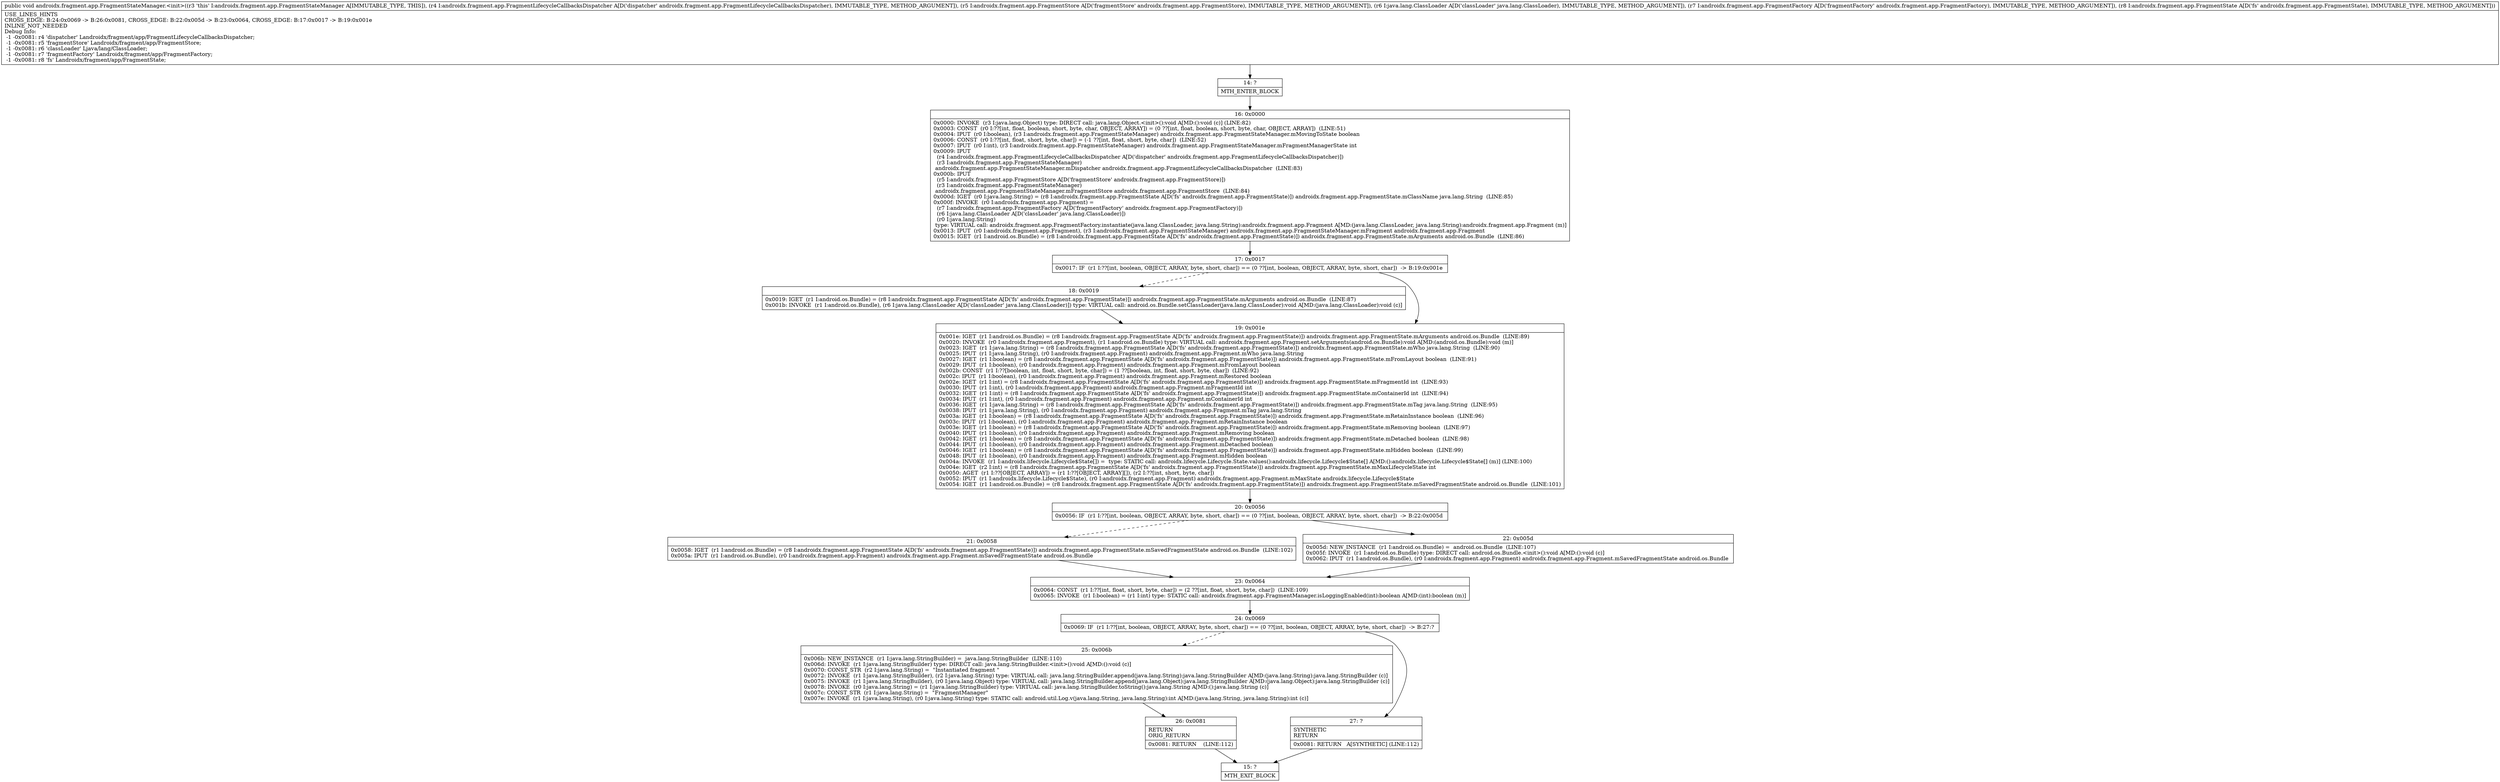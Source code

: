 digraph "CFG forandroidx.fragment.app.FragmentStateManager.\<init\>(Landroidx\/fragment\/app\/FragmentLifecycleCallbacksDispatcher;Landroidx\/fragment\/app\/FragmentStore;Ljava\/lang\/ClassLoader;Landroidx\/fragment\/app\/FragmentFactory;Landroidx\/fragment\/app\/FragmentState;)V" {
Node_14 [shape=record,label="{14\:\ ?|MTH_ENTER_BLOCK\l}"];
Node_16 [shape=record,label="{16\:\ 0x0000|0x0000: INVOKE  (r3 I:java.lang.Object) type: DIRECT call: java.lang.Object.\<init\>():void A[MD:():void (c)] (LINE:82)\l0x0003: CONST  (r0 I:??[int, float, boolean, short, byte, char, OBJECT, ARRAY]) = (0 ??[int, float, boolean, short, byte, char, OBJECT, ARRAY])  (LINE:51)\l0x0004: IPUT  (r0 I:boolean), (r3 I:androidx.fragment.app.FragmentStateManager) androidx.fragment.app.FragmentStateManager.mMovingToState boolean \l0x0006: CONST  (r0 I:??[int, float, short, byte, char]) = (\-1 ??[int, float, short, byte, char])  (LINE:52)\l0x0007: IPUT  (r0 I:int), (r3 I:androidx.fragment.app.FragmentStateManager) androidx.fragment.app.FragmentStateManager.mFragmentManagerState int \l0x0009: IPUT  \l  (r4 I:androidx.fragment.app.FragmentLifecycleCallbacksDispatcher A[D('dispatcher' androidx.fragment.app.FragmentLifecycleCallbacksDispatcher)])\l  (r3 I:androidx.fragment.app.FragmentStateManager)\l androidx.fragment.app.FragmentStateManager.mDispatcher androidx.fragment.app.FragmentLifecycleCallbacksDispatcher  (LINE:83)\l0x000b: IPUT  \l  (r5 I:androidx.fragment.app.FragmentStore A[D('fragmentStore' androidx.fragment.app.FragmentStore)])\l  (r3 I:androidx.fragment.app.FragmentStateManager)\l androidx.fragment.app.FragmentStateManager.mFragmentStore androidx.fragment.app.FragmentStore  (LINE:84)\l0x000d: IGET  (r0 I:java.lang.String) = (r8 I:androidx.fragment.app.FragmentState A[D('fs' androidx.fragment.app.FragmentState)]) androidx.fragment.app.FragmentState.mClassName java.lang.String  (LINE:85)\l0x000f: INVOKE  (r0 I:androidx.fragment.app.Fragment) = \l  (r7 I:androidx.fragment.app.FragmentFactory A[D('fragmentFactory' androidx.fragment.app.FragmentFactory)])\l  (r6 I:java.lang.ClassLoader A[D('classLoader' java.lang.ClassLoader)])\l  (r0 I:java.lang.String)\l type: VIRTUAL call: androidx.fragment.app.FragmentFactory.instantiate(java.lang.ClassLoader, java.lang.String):androidx.fragment.app.Fragment A[MD:(java.lang.ClassLoader, java.lang.String):androidx.fragment.app.Fragment (m)]\l0x0013: IPUT  (r0 I:androidx.fragment.app.Fragment), (r3 I:androidx.fragment.app.FragmentStateManager) androidx.fragment.app.FragmentStateManager.mFragment androidx.fragment.app.Fragment \l0x0015: IGET  (r1 I:android.os.Bundle) = (r8 I:androidx.fragment.app.FragmentState A[D('fs' androidx.fragment.app.FragmentState)]) androidx.fragment.app.FragmentState.mArguments android.os.Bundle  (LINE:86)\l}"];
Node_17 [shape=record,label="{17\:\ 0x0017|0x0017: IF  (r1 I:??[int, boolean, OBJECT, ARRAY, byte, short, char]) == (0 ??[int, boolean, OBJECT, ARRAY, byte, short, char])  \-\> B:19:0x001e \l}"];
Node_18 [shape=record,label="{18\:\ 0x0019|0x0019: IGET  (r1 I:android.os.Bundle) = (r8 I:androidx.fragment.app.FragmentState A[D('fs' androidx.fragment.app.FragmentState)]) androidx.fragment.app.FragmentState.mArguments android.os.Bundle  (LINE:87)\l0x001b: INVOKE  (r1 I:android.os.Bundle), (r6 I:java.lang.ClassLoader A[D('classLoader' java.lang.ClassLoader)]) type: VIRTUAL call: android.os.Bundle.setClassLoader(java.lang.ClassLoader):void A[MD:(java.lang.ClassLoader):void (c)]\l}"];
Node_19 [shape=record,label="{19\:\ 0x001e|0x001e: IGET  (r1 I:android.os.Bundle) = (r8 I:androidx.fragment.app.FragmentState A[D('fs' androidx.fragment.app.FragmentState)]) androidx.fragment.app.FragmentState.mArguments android.os.Bundle  (LINE:89)\l0x0020: INVOKE  (r0 I:androidx.fragment.app.Fragment), (r1 I:android.os.Bundle) type: VIRTUAL call: androidx.fragment.app.Fragment.setArguments(android.os.Bundle):void A[MD:(android.os.Bundle):void (m)]\l0x0023: IGET  (r1 I:java.lang.String) = (r8 I:androidx.fragment.app.FragmentState A[D('fs' androidx.fragment.app.FragmentState)]) androidx.fragment.app.FragmentState.mWho java.lang.String  (LINE:90)\l0x0025: IPUT  (r1 I:java.lang.String), (r0 I:androidx.fragment.app.Fragment) androidx.fragment.app.Fragment.mWho java.lang.String \l0x0027: IGET  (r1 I:boolean) = (r8 I:androidx.fragment.app.FragmentState A[D('fs' androidx.fragment.app.FragmentState)]) androidx.fragment.app.FragmentState.mFromLayout boolean  (LINE:91)\l0x0029: IPUT  (r1 I:boolean), (r0 I:androidx.fragment.app.Fragment) androidx.fragment.app.Fragment.mFromLayout boolean \l0x002b: CONST  (r1 I:??[boolean, int, float, short, byte, char]) = (1 ??[boolean, int, float, short, byte, char])  (LINE:92)\l0x002c: IPUT  (r1 I:boolean), (r0 I:androidx.fragment.app.Fragment) androidx.fragment.app.Fragment.mRestored boolean \l0x002e: IGET  (r1 I:int) = (r8 I:androidx.fragment.app.FragmentState A[D('fs' androidx.fragment.app.FragmentState)]) androidx.fragment.app.FragmentState.mFragmentId int  (LINE:93)\l0x0030: IPUT  (r1 I:int), (r0 I:androidx.fragment.app.Fragment) androidx.fragment.app.Fragment.mFragmentId int \l0x0032: IGET  (r1 I:int) = (r8 I:androidx.fragment.app.FragmentState A[D('fs' androidx.fragment.app.FragmentState)]) androidx.fragment.app.FragmentState.mContainerId int  (LINE:94)\l0x0034: IPUT  (r1 I:int), (r0 I:androidx.fragment.app.Fragment) androidx.fragment.app.Fragment.mContainerId int \l0x0036: IGET  (r1 I:java.lang.String) = (r8 I:androidx.fragment.app.FragmentState A[D('fs' androidx.fragment.app.FragmentState)]) androidx.fragment.app.FragmentState.mTag java.lang.String  (LINE:95)\l0x0038: IPUT  (r1 I:java.lang.String), (r0 I:androidx.fragment.app.Fragment) androidx.fragment.app.Fragment.mTag java.lang.String \l0x003a: IGET  (r1 I:boolean) = (r8 I:androidx.fragment.app.FragmentState A[D('fs' androidx.fragment.app.FragmentState)]) androidx.fragment.app.FragmentState.mRetainInstance boolean  (LINE:96)\l0x003c: IPUT  (r1 I:boolean), (r0 I:androidx.fragment.app.Fragment) androidx.fragment.app.Fragment.mRetainInstance boolean \l0x003e: IGET  (r1 I:boolean) = (r8 I:androidx.fragment.app.FragmentState A[D('fs' androidx.fragment.app.FragmentState)]) androidx.fragment.app.FragmentState.mRemoving boolean  (LINE:97)\l0x0040: IPUT  (r1 I:boolean), (r0 I:androidx.fragment.app.Fragment) androidx.fragment.app.Fragment.mRemoving boolean \l0x0042: IGET  (r1 I:boolean) = (r8 I:androidx.fragment.app.FragmentState A[D('fs' androidx.fragment.app.FragmentState)]) androidx.fragment.app.FragmentState.mDetached boolean  (LINE:98)\l0x0044: IPUT  (r1 I:boolean), (r0 I:androidx.fragment.app.Fragment) androidx.fragment.app.Fragment.mDetached boolean \l0x0046: IGET  (r1 I:boolean) = (r8 I:androidx.fragment.app.FragmentState A[D('fs' androidx.fragment.app.FragmentState)]) androidx.fragment.app.FragmentState.mHidden boolean  (LINE:99)\l0x0048: IPUT  (r1 I:boolean), (r0 I:androidx.fragment.app.Fragment) androidx.fragment.app.Fragment.mHidden boolean \l0x004a: INVOKE  (r1 I:androidx.lifecycle.Lifecycle$State[]) =  type: STATIC call: androidx.lifecycle.Lifecycle.State.values():androidx.lifecycle.Lifecycle$State[] A[MD:():androidx.lifecycle.Lifecycle$State[] (m)] (LINE:100)\l0x004e: IGET  (r2 I:int) = (r8 I:androidx.fragment.app.FragmentState A[D('fs' androidx.fragment.app.FragmentState)]) androidx.fragment.app.FragmentState.mMaxLifecycleState int \l0x0050: AGET  (r1 I:??[OBJECT, ARRAY]) = (r1 I:??[OBJECT, ARRAY][]), (r2 I:??[int, short, byte, char]) \l0x0052: IPUT  (r1 I:androidx.lifecycle.Lifecycle$State), (r0 I:androidx.fragment.app.Fragment) androidx.fragment.app.Fragment.mMaxState androidx.lifecycle.Lifecycle$State \l0x0054: IGET  (r1 I:android.os.Bundle) = (r8 I:androidx.fragment.app.FragmentState A[D('fs' androidx.fragment.app.FragmentState)]) androidx.fragment.app.FragmentState.mSavedFragmentState android.os.Bundle  (LINE:101)\l}"];
Node_20 [shape=record,label="{20\:\ 0x0056|0x0056: IF  (r1 I:??[int, boolean, OBJECT, ARRAY, byte, short, char]) == (0 ??[int, boolean, OBJECT, ARRAY, byte, short, char])  \-\> B:22:0x005d \l}"];
Node_21 [shape=record,label="{21\:\ 0x0058|0x0058: IGET  (r1 I:android.os.Bundle) = (r8 I:androidx.fragment.app.FragmentState A[D('fs' androidx.fragment.app.FragmentState)]) androidx.fragment.app.FragmentState.mSavedFragmentState android.os.Bundle  (LINE:102)\l0x005a: IPUT  (r1 I:android.os.Bundle), (r0 I:androidx.fragment.app.Fragment) androidx.fragment.app.Fragment.mSavedFragmentState android.os.Bundle \l}"];
Node_23 [shape=record,label="{23\:\ 0x0064|0x0064: CONST  (r1 I:??[int, float, short, byte, char]) = (2 ??[int, float, short, byte, char])  (LINE:109)\l0x0065: INVOKE  (r1 I:boolean) = (r1 I:int) type: STATIC call: androidx.fragment.app.FragmentManager.isLoggingEnabled(int):boolean A[MD:(int):boolean (m)]\l}"];
Node_24 [shape=record,label="{24\:\ 0x0069|0x0069: IF  (r1 I:??[int, boolean, OBJECT, ARRAY, byte, short, char]) == (0 ??[int, boolean, OBJECT, ARRAY, byte, short, char])  \-\> B:27:? \l}"];
Node_25 [shape=record,label="{25\:\ 0x006b|0x006b: NEW_INSTANCE  (r1 I:java.lang.StringBuilder) =  java.lang.StringBuilder  (LINE:110)\l0x006d: INVOKE  (r1 I:java.lang.StringBuilder) type: DIRECT call: java.lang.StringBuilder.\<init\>():void A[MD:():void (c)]\l0x0070: CONST_STR  (r2 I:java.lang.String) =  \"Instantiated fragment \" \l0x0072: INVOKE  (r1 I:java.lang.StringBuilder), (r2 I:java.lang.String) type: VIRTUAL call: java.lang.StringBuilder.append(java.lang.String):java.lang.StringBuilder A[MD:(java.lang.String):java.lang.StringBuilder (c)]\l0x0075: INVOKE  (r1 I:java.lang.StringBuilder), (r0 I:java.lang.Object) type: VIRTUAL call: java.lang.StringBuilder.append(java.lang.Object):java.lang.StringBuilder A[MD:(java.lang.Object):java.lang.StringBuilder (c)]\l0x0078: INVOKE  (r0 I:java.lang.String) = (r1 I:java.lang.StringBuilder) type: VIRTUAL call: java.lang.StringBuilder.toString():java.lang.String A[MD:():java.lang.String (c)]\l0x007c: CONST_STR  (r1 I:java.lang.String) =  \"FragmentManager\" \l0x007e: INVOKE  (r1 I:java.lang.String), (r0 I:java.lang.String) type: STATIC call: android.util.Log.v(java.lang.String, java.lang.String):int A[MD:(java.lang.String, java.lang.String):int (c)]\l}"];
Node_26 [shape=record,label="{26\:\ 0x0081|RETURN\lORIG_RETURN\l|0x0081: RETURN    (LINE:112)\l}"];
Node_15 [shape=record,label="{15\:\ ?|MTH_EXIT_BLOCK\l}"];
Node_27 [shape=record,label="{27\:\ ?|SYNTHETIC\lRETURN\l|0x0081: RETURN   A[SYNTHETIC] (LINE:112)\l}"];
Node_22 [shape=record,label="{22\:\ 0x005d|0x005d: NEW_INSTANCE  (r1 I:android.os.Bundle) =  android.os.Bundle  (LINE:107)\l0x005f: INVOKE  (r1 I:android.os.Bundle) type: DIRECT call: android.os.Bundle.\<init\>():void A[MD:():void (c)]\l0x0062: IPUT  (r1 I:android.os.Bundle), (r0 I:androidx.fragment.app.Fragment) androidx.fragment.app.Fragment.mSavedFragmentState android.os.Bundle \l}"];
MethodNode[shape=record,label="{public void androidx.fragment.app.FragmentStateManager.\<init\>((r3 'this' I:androidx.fragment.app.FragmentStateManager A[IMMUTABLE_TYPE, THIS]), (r4 I:androidx.fragment.app.FragmentLifecycleCallbacksDispatcher A[D('dispatcher' androidx.fragment.app.FragmentLifecycleCallbacksDispatcher), IMMUTABLE_TYPE, METHOD_ARGUMENT]), (r5 I:androidx.fragment.app.FragmentStore A[D('fragmentStore' androidx.fragment.app.FragmentStore), IMMUTABLE_TYPE, METHOD_ARGUMENT]), (r6 I:java.lang.ClassLoader A[D('classLoader' java.lang.ClassLoader), IMMUTABLE_TYPE, METHOD_ARGUMENT]), (r7 I:androidx.fragment.app.FragmentFactory A[D('fragmentFactory' androidx.fragment.app.FragmentFactory), IMMUTABLE_TYPE, METHOD_ARGUMENT]), (r8 I:androidx.fragment.app.FragmentState A[D('fs' androidx.fragment.app.FragmentState), IMMUTABLE_TYPE, METHOD_ARGUMENT]))  | USE_LINES_HINTS\lCROSS_EDGE: B:24:0x0069 \-\> B:26:0x0081, CROSS_EDGE: B:22:0x005d \-\> B:23:0x0064, CROSS_EDGE: B:17:0x0017 \-\> B:19:0x001e\lINLINE_NOT_NEEDED\lDebug Info:\l  \-1 \-0x0081: r4 'dispatcher' Landroidx\/fragment\/app\/FragmentLifecycleCallbacksDispatcher;\l  \-1 \-0x0081: r5 'fragmentStore' Landroidx\/fragment\/app\/FragmentStore;\l  \-1 \-0x0081: r6 'classLoader' Ljava\/lang\/ClassLoader;\l  \-1 \-0x0081: r7 'fragmentFactory' Landroidx\/fragment\/app\/FragmentFactory;\l  \-1 \-0x0081: r8 'fs' Landroidx\/fragment\/app\/FragmentState;\l}"];
MethodNode -> Node_14;Node_14 -> Node_16;
Node_16 -> Node_17;
Node_17 -> Node_18[style=dashed];
Node_17 -> Node_19;
Node_18 -> Node_19;
Node_19 -> Node_20;
Node_20 -> Node_21[style=dashed];
Node_20 -> Node_22;
Node_21 -> Node_23;
Node_23 -> Node_24;
Node_24 -> Node_25[style=dashed];
Node_24 -> Node_27;
Node_25 -> Node_26;
Node_26 -> Node_15;
Node_27 -> Node_15;
Node_22 -> Node_23;
}

